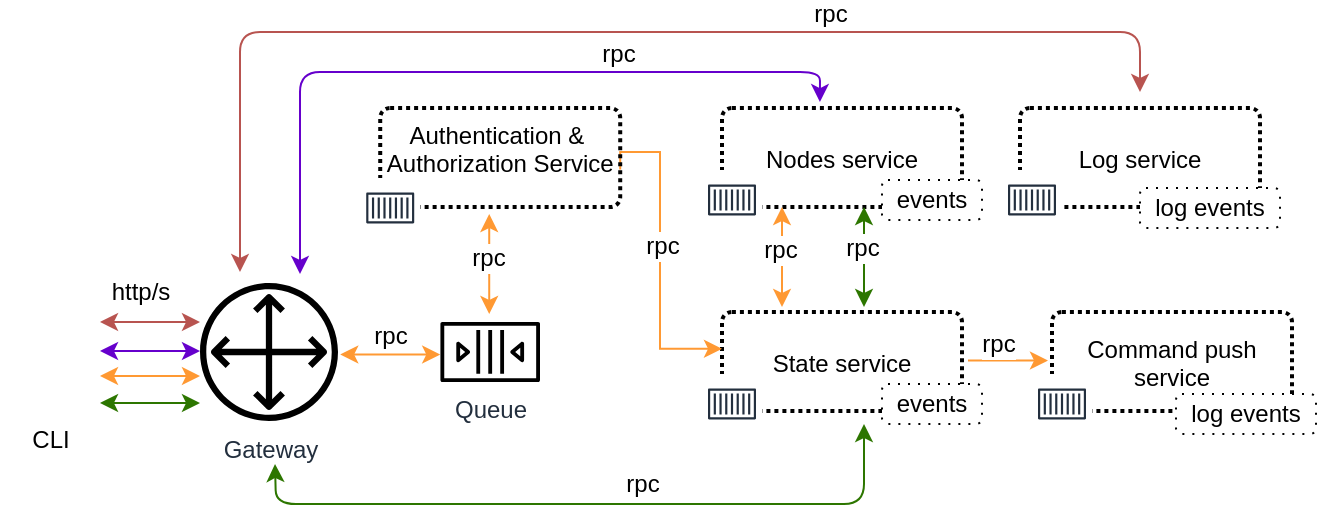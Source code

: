<mxfile version="13.8.1" type="device"><diagram id="mskbRwookOURuMh2S0J_" name="Page-1"><mxGraphModel dx="946" dy="462" grid="1" gridSize="10" guides="1" tooltips="1" connect="1" arrows="1" fold="1" page="1" pageScale="1" pageWidth="850" pageHeight="1100" math="0" shadow="0"><root><mxCell id="0"/><mxCell id="1" parent="0"/><mxCell id="2zEnmhlwNwI3LFZw8iZD-102" value="CLI" style="shape=image;html=1;verticalAlign=top;verticalLabelPosition=bottom;labelBackgroundColor=#ffffff;imageAspect=0;aspect=fixed;image=https://cdn4.iconfinder.com/data/icons/small-n-flat/24/terminal-128.png" vertex="1" parent="1"><mxGeometry x="180" y="260" width="50" height="50" as="geometry"/></mxCell><mxCell id="2zEnmhlwNwI3LFZw8iZD-103" value="Gateway" style="outlineConnect=0;fontColor=#232F3E;gradientColor=none;strokeColor=none;dashed=0;verticalLabelPosition=bottom;verticalAlign=top;align=center;html=1;fontSize=12;fontStyle=0;aspect=fixed;pointerEvents=1;shape=mxgraph.aws4.customer_gateway;fillColor=#000000;" vertex="1" parent="1"><mxGeometry x="280" y="245.5" width="69" height="69" as="geometry"/></mxCell><mxCell id="2zEnmhlwNwI3LFZw8iZD-104" value="Queue" style="outlineConnect=0;fontColor=#232F3E;gradientColor=none;strokeColor=none;dashed=0;verticalLabelPosition=bottom;verticalAlign=top;align=center;html=1;fontSize=12;fontStyle=0;aspect=fixed;pointerEvents=1;shape=mxgraph.aws4.queue;fillColor=#000000;" vertex="1" parent="1"><mxGeometry x="400.21" y="265" width="49.79" height="30" as="geometry"/></mxCell><mxCell id="2zEnmhlwNwI3LFZw8iZD-105" value="State service" style="rounded=1;arcSize=10;dashed=1;fillColor=none;gradientColor=none;dashPattern=1 1;strokeWidth=2;fontSize=12;" vertex="1" parent="1"><mxGeometry x="541" y="260" width="120" height="49.5" as="geometry"/></mxCell><mxCell id="2zEnmhlwNwI3LFZw8iZD-106" value="" style="outlineConnect=0;fontColor=#232F3E;gradientColor=none;strokeColor=#232F3E;fillColor=#ffffff;dashed=0;verticalLabelPosition=bottom;verticalAlign=top;align=center;html=1;fontSize=12;fontStyle=0;aspect=fixed;shape=mxgraph.aws4.resourceIcon;resIcon=mxgraph.aws4.container_1;" vertex="1" parent="1"><mxGeometry x="531" y="291" width="30" height="30" as="geometry"/></mxCell><mxCell id="2zEnmhlwNwI3LFZw8iZD-107" value="events" style="shape=ext;rounded=1;html=1;whiteSpace=wrap;dashed=1;dashPattern=1 4;fontSize=12;" vertex="1" parent="1"><mxGeometry x="621" y="296" width="50" height="20" as="geometry"/></mxCell><mxCell id="2zEnmhlwNwI3LFZw8iZD-108" value="Nodes service" style="rounded=1;arcSize=10;dashed=1;fillColor=none;gradientColor=none;dashPattern=1 1;strokeWidth=2;fontSize=12;" vertex="1" parent="1"><mxGeometry x="541" y="158" width="120" height="49.5" as="geometry"/></mxCell><mxCell id="2zEnmhlwNwI3LFZw8iZD-109" value="" style="outlineConnect=0;fontColor=#232F3E;gradientColor=none;strokeColor=#232F3E;fillColor=#ffffff;dashed=0;verticalLabelPosition=bottom;verticalAlign=top;align=center;html=1;fontSize=12;fontStyle=0;aspect=fixed;shape=mxgraph.aws4.resourceIcon;resIcon=mxgraph.aws4.container_1;" vertex="1" parent="1"><mxGeometry x="531" y="189" width="30" height="30" as="geometry"/></mxCell><mxCell id="2zEnmhlwNwI3LFZw8iZD-110" value="events" style="shape=ext;rounded=1;html=1;whiteSpace=wrap;dashed=1;dashPattern=1 4;fontSize=12;" vertex="1" parent="1"><mxGeometry x="621" y="194" width="50" height="20" as="geometry"/></mxCell><mxCell id="2zEnmhlwNwI3LFZw8iZD-111" value="Command push&#10;service" style="rounded=1;arcSize=10;dashed=1;fillColor=none;gradientColor=none;dashPattern=1 1;strokeWidth=2;fontSize=12;" vertex="1" parent="1"><mxGeometry x="706" y="260" width="120" height="49.5" as="geometry"/></mxCell><mxCell id="2zEnmhlwNwI3LFZw8iZD-112" value="" style="outlineConnect=0;fontColor=#232F3E;gradientColor=none;strokeColor=#232F3E;fillColor=#ffffff;dashed=0;verticalLabelPosition=bottom;verticalAlign=top;align=center;html=1;fontSize=12;fontStyle=0;aspect=fixed;shape=mxgraph.aws4.resourceIcon;resIcon=mxgraph.aws4.container_1;" vertex="1" parent="1"><mxGeometry x="696" y="291" width="30" height="30" as="geometry"/></mxCell><mxCell id="2zEnmhlwNwI3LFZw8iZD-113" style="edgeStyle=orthogonalEdgeStyle;rounded=0;orthogonalLoop=1;jettySize=auto;html=1;fontSize=12;entryX=0;entryY=0.25;entryDx=0;entryDy=0;fillColor=#ffcc99;strokeColor=#FF9933;" edge="1" parent="1"><mxGeometry relative="1" as="geometry"><mxPoint x="541" y="278.375" as="targetPoint"/><mxPoint x="490.11" y="188.8" as="sourcePoint"/><Array as="points"><mxPoint x="490" y="180"/><mxPoint x="510" y="180"/><mxPoint x="510" y="278"/></Array></mxGeometry></mxCell><mxCell id="2zEnmhlwNwI3LFZw8iZD-114" value="rpc" style="edgeLabel;html=1;align=center;verticalAlign=middle;resizable=0;points=[];fontSize=12;" vertex="1" connectable="0" parent="2zEnmhlwNwI3LFZw8iZD-113"><mxGeometry x="-0.073" y="1" relative="1" as="geometry"><mxPoint y="2.09" as="offset"/></mxGeometry></mxCell><mxCell id="2zEnmhlwNwI3LFZw8iZD-115" value="Authentication &amp; &#10;Authorization Service" style="rounded=1;arcSize=10;dashed=1;fillColor=none;gradientColor=none;dashPattern=1 1;strokeWidth=2;fontSize=12;verticalAlign=top;" vertex="1" parent="1"><mxGeometry x="370.11" y="158" width="120" height="49.5" as="geometry"/></mxCell><mxCell id="2zEnmhlwNwI3LFZw8iZD-116" value="" style="outlineConnect=0;fontColor=#232F3E;gradientColor=none;strokeColor=#232F3E;fillColor=#ffffff;dashed=0;verticalLabelPosition=bottom;verticalAlign=top;align=center;html=1;fontSize=12;fontStyle=0;aspect=fixed;shape=mxgraph.aws4.resourceIcon;resIcon=mxgraph.aws4.container_1;" vertex="1" parent="1"><mxGeometry x="360.11" y="193" width="30" height="30" as="geometry"/></mxCell><mxCell id="2zEnmhlwNwI3LFZw8iZD-117" value="" style="endArrow=classic;startArrow=classic;html=1;strokeColor=#FF9933;fontSize=12;" edge="1" parent="1"><mxGeometry width="50" height="50" relative="1" as="geometry"><mxPoint x="571" y="257.5" as="sourcePoint"/><mxPoint x="571" y="207.5" as="targetPoint"/></mxGeometry></mxCell><mxCell id="2zEnmhlwNwI3LFZw8iZD-118" value="rpc" style="edgeLabel;html=1;align=center;verticalAlign=middle;resizable=0;points=[];fontSize=12;" vertex="1" connectable="0" parent="2zEnmhlwNwI3LFZw8iZD-117"><mxGeometry x="0.18" y="1" relative="1" as="geometry"><mxPoint y="1" as="offset"/></mxGeometry></mxCell><mxCell id="2zEnmhlwNwI3LFZw8iZD-119" value="" style="endArrow=classic;startArrow=classic;html=1;fontSize=12;strokeColor=#2D7600;fillColor=#60a917;" edge="1" parent="1"><mxGeometry width="50" height="50" relative="1" as="geometry"><mxPoint x="612" y="257.5" as="sourcePoint"/><mxPoint x="612" y="207.5" as="targetPoint"/></mxGeometry></mxCell><mxCell id="2zEnmhlwNwI3LFZw8iZD-120" value="rpc" style="edgeLabel;html=1;align=center;verticalAlign=middle;resizable=0;points=[];fontSize=12;" vertex="1" connectable="0" parent="2zEnmhlwNwI3LFZw8iZD-119"><mxGeometry x="0.22" y="1" relative="1" as="geometry"><mxPoint y="1" as="offset"/></mxGeometry></mxCell><mxCell id="2zEnmhlwNwI3LFZw8iZD-121" value="" style="endArrow=classic;startArrow=none;html=1;fontSize=12;strokeColor=#FF9933;startFill=0;" edge="1" parent="1"><mxGeometry width="50" height="50" relative="1" as="geometry"><mxPoint x="664" y="284.25" as="sourcePoint"/><mxPoint x="704" y="284.25" as="targetPoint"/></mxGeometry></mxCell><mxCell id="2zEnmhlwNwI3LFZw8iZD-122" value="rpc" style="edgeLabel;html=1;align=center;verticalAlign=middle;resizable=0;points=[];fontSize=12;" vertex="1" connectable="0" parent="2zEnmhlwNwI3LFZw8iZD-121"><mxGeometry x="-0.25" y="1" relative="1" as="geometry"><mxPoint y="-8" as="offset"/></mxGeometry></mxCell><mxCell id="2zEnmhlwNwI3LFZw8iZD-123" value="" style="endArrow=classic;startArrow=classic;html=1;fontSize=12;strokeColor=#2D7600;" edge="1" parent="1"><mxGeometry width="50" height="50" relative="1" as="geometry"><mxPoint x="612" y="316" as="sourcePoint"/><mxPoint x="317.5" y="336" as="targetPoint"/><Array as="points"><mxPoint x="612" y="356"/><mxPoint x="318" y="356"/></Array></mxGeometry></mxCell><mxCell id="2zEnmhlwNwI3LFZw8iZD-124" value="rpc" style="edgeLabel;html=1;align=center;verticalAlign=middle;resizable=0;points=[];fontSize=12;" vertex="1" connectable="0" parent="2zEnmhlwNwI3LFZw8iZD-123"><mxGeometry x="-0.286" y="-3" relative="1" as="geometry"><mxPoint x="-25" y="-7" as="offset"/></mxGeometry></mxCell><mxCell id="2zEnmhlwNwI3LFZw8iZD-125" value="" style="endArrow=classic;startArrow=classic;html=1;fontSize=12;fillColor=#d0cee2;strokeColor=#6600CC;entryX=0.408;entryY=-0.04;entryDx=0;entryDy=0;entryPerimeter=0;" edge="1" parent="1"><mxGeometry width="50" height="50" relative="1" as="geometry"><mxPoint x="330" y="241" as="sourcePoint"/><mxPoint x="589.96" y="155.02" as="targetPoint"/><Array as="points"><mxPoint x="330" y="140"/><mxPoint x="590" y="140"/></Array></mxGeometry></mxCell><mxCell id="2zEnmhlwNwI3LFZw8iZD-126" value="rpc" style="edgeLabel;html=1;align=center;verticalAlign=middle;resizable=0;points=[];fontSize=12;" vertex="1" connectable="0" parent="2zEnmhlwNwI3LFZw8iZD-125"><mxGeometry x="0.382" y="-2" relative="1" as="geometry"><mxPoint y="-11" as="offset"/></mxGeometry></mxCell><mxCell id="2zEnmhlwNwI3LFZw8iZD-127" value="" style="endArrow=classic;startArrow=classic;html=1;fontSize=12;strokeColor=#FF9933;" edge="1" parent="1"><mxGeometry width="50" height="50" relative="1" as="geometry"><mxPoint x="350.11" y="281.25" as="sourcePoint"/><mxPoint x="400.11" y="281.25" as="targetPoint"/></mxGeometry></mxCell><mxCell id="2zEnmhlwNwI3LFZw8iZD-128" value="rpc" style="edgeLabel;html=1;align=center;verticalAlign=middle;resizable=0;points=[];fontSize=12;" vertex="1" connectable="0" parent="2zEnmhlwNwI3LFZw8iZD-127"><mxGeometry x="-0.244" y="2" relative="1" as="geometry"><mxPoint x="6" y="-8" as="offset"/></mxGeometry></mxCell><mxCell id="2zEnmhlwNwI3LFZw8iZD-129" value="" style="endArrow=classic;startArrow=classic;html=1;fontSize=12;strokeColor=#6600CC;" edge="1" parent="1"><mxGeometry width="50" height="50" relative="1" as="geometry"><mxPoint x="230.0" y="279.5" as="sourcePoint"/><mxPoint x="280.0" y="279.5" as="targetPoint"/><Array as="points"><mxPoint x="250" y="279.5"/></Array></mxGeometry></mxCell><mxCell id="2zEnmhlwNwI3LFZw8iZD-131" value="" style="endArrow=classic;startArrow=classic;html=1;fontSize=12;strokeColor=#FF9933;" edge="1" parent="1"><mxGeometry width="50" height="50" relative="1" as="geometry"><mxPoint x="230" y="292" as="sourcePoint"/><mxPoint x="280" y="292" as="targetPoint"/></mxGeometry></mxCell><mxCell id="2zEnmhlwNwI3LFZw8iZD-132" value="" style="endArrow=classic;startArrow=classic;html=1;fontSize=12;strokeColor=#2D7600;" edge="1" parent="1"><mxGeometry width="50" height="50" relative="1" as="geometry"><mxPoint x="230" y="305.5" as="sourcePoint"/><mxPoint x="280" y="305.5" as="targetPoint"/></mxGeometry></mxCell><mxCell id="2zEnmhlwNwI3LFZw8iZD-133" value="" style="endArrow=classic;startArrow=classic;html=1;strokeColor=#FF9933;fontSize=12;" edge="1" parent="1"><mxGeometry width="50" height="50" relative="1" as="geometry"><mxPoint x="424.61" y="261" as="sourcePoint"/><mxPoint x="424.61" y="211" as="targetPoint"/></mxGeometry></mxCell><mxCell id="2zEnmhlwNwI3LFZw8iZD-134" value="rpc" style="edgeLabel;html=1;align=center;verticalAlign=middle;resizable=0;points=[];fontSize=12;" vertex="1" connectable="0" parent="2zEnmhlwNwI3LFZw8iZD-133"><mxGeometry x="0.18" y="1" relative="1" as="geometry"><mxPoint y="1" as="offset"/></mxGeometry></mxCell><mxCell id="2zEnmhlwNwI3LFZw8iZD-135" value="Log service" style="rounded=1;arcSize=10;dashed=1;fillColor=none;gradientColor=none;dashPattern=1 1;strokeWidth=2;fontSize=12;" vertex="1" parent="1"><mxGeometry x="690" y="158" width="120" height="49.5" as="geometry"/></mxCell><mxCell id="2zEnmhlwNwI3LFZw8iZD-136" value="" style="outlineConnect=0;fontColor=#232F3E;gradientColor=none;strokeColor=#232F3E;fillColor=#ffffff;dashed=0;verticalLabelPosition=bottom;verticalAlign=top;align=center;html=1;fontSize=12;fontStyle=0;aspect=fixed;shape=mxgraph.aws4.resourceIcon;resIcon=mxgraph.aws4.container_1;" vertex="1" parent="1"><mxGeometry x="681" y="189" width="30" height="30" as="geometry"/></mxCell><mxCell id="2zEnmhlwNwI3LFZw8iZD-137" value="log events" style="shape=ext;rounded=1;html=1;whiteSpace=wrap;dashed=1;dashPattern=1 4;fontSize=12;" vertex="1" parent="1"><mxGeometry x="750" y="198" width="70" height="20" as="geometry"/></mxCell><mxCell id="2zEnmhlwNwI3LFZw8iZD-138" value="" style="endArrow=classic;startArrow=classic;html=1;fontSize=12;fillColor=#f8cecc;strokeColor=#b85450;" edge="1" parent="1"><mxGeometry width="50" height="50" relative="1" as="geometry"><mxPoint x="300" y="240" as="sourcePoint"/><mxPoint x="750" y="150" as="targetPoint"/><Array as="points"><mxPoint x="300" y="120"/><mxPoint x="750" y="120"/></Array></mxGeometry></mxCell><mxCell id="2zEnmhlwNwI3LFZw8iZD-139" value="rpc" style="edgeLabel;html=1;align=center;verticalAlign=middle;resizable=0;points=[];fontSize=12;" vertex="1" connectable="0" parent="2zEnmhlwNwI3LFZw8iZD-138"><mxGeometry x="0.382" y="-2" relative="1" as="geometry"><mxPoint y="-11" as="offset"/></mxGeometry></mxCell><mxCell id="2zEnmhlwNwI3LFZw8iZD-140" value="" style="endArrow=classic;startArrow=classic;html=1;fontSize=12;strokeColor=#b85450;fillColor=#f8cecc;" edge="1" parent="1"><mxGeometry width="50" height="50" relative="1" as="geometry"><mxPoint x="230" y="265" as="sourcePoint"/><mxPoint x="280" y="265" as="targetPoint"/><Array as="points"><mxPoint x="250" y="265"/></Array></mxGeometry></mxCell><mxCell id="2zEnmhlwNwI3LFZw8iZD-141" value="http/s" style="edgeLabel;html=1;align=center;verticalAlign=middle;resizable=0;points=[];fontSize=12;" vertex="1" connectable="0" parent="2zEnmhlwNwI3LFZw8iZD-140"><mxGeometry x="-0.244" y="2" relative="1" as="geometry"><mxPoint x="1" y="-13" as="offset"/></mxGeometry></mxCell><mxCell id="2zEnmhlwNwI3LFZw8iZD-144" value="log events" style="shape=ext;rounded=1;html=1;whiteSpace=wrap;dashed=1;dashPattern=1 4;fontSize=12;" vertex="1" parent="1"><mxGeometry x="768" y="301" width="70" height="20" as="geometry"/></mxCell></root></mxGraphModel></diagram></mxfile>